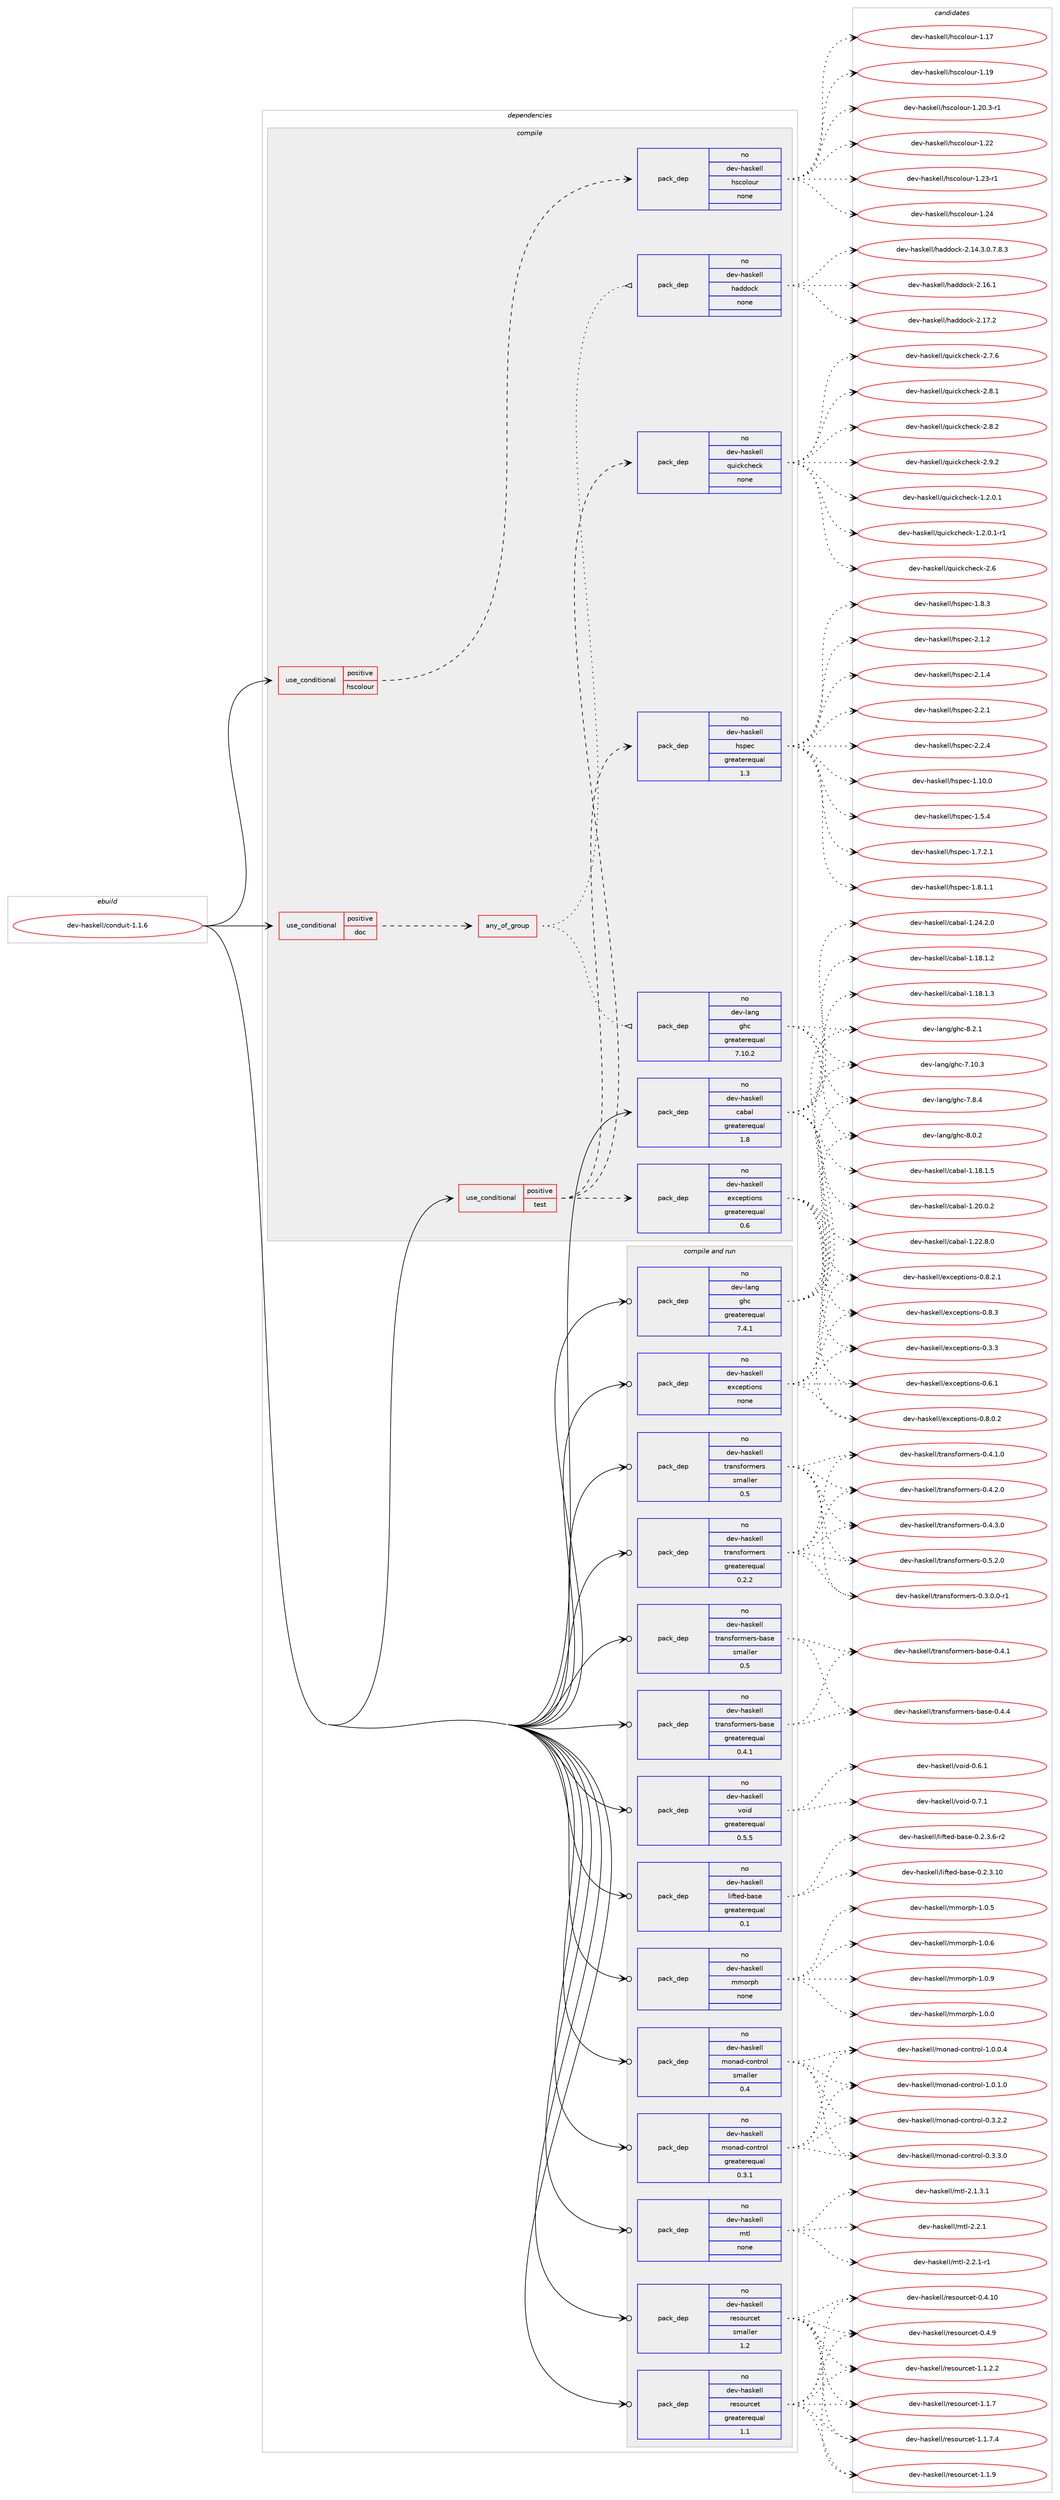 digraph prolog {

# *************
# Graph options
# *************

newrank=true;
concentrate=true;
compound=true;
graph [rankdir=LR,fontname=Helvetica,fontsize=10,ranksep=1.5];#, ranksep=2.5, nodesep=0.2];
edge  [arrowhead=vee];
node  [fontname=Helvetica,fontsize=10];

# **********
# The ebuild
# **********

subgraph cluster_leftcol {
color=gray;
rank=same;
label=<<i>ebuild</i>>;
id [label="dev-haskell/conduit-1.1.6", color=red, width=4, href="../dev-haskell/conduit-1.1.6.svg"];
}

# ****************
# The dependencies
# ****************

subgraph cluster_midcol {
color=gray;
label=<<i>dependencies</i>>;
subgraph cluster_compile {
fillcolor="#eeeeee";
style=filled;
label=<<i>compile</i>>;
subgraph cond18415 {
dependency77601 [label=<<TABLE BORDER="0" CELLBORDER="1" CELLSPACING="0" CELLPADDING="4"><TR><TD ROWSPAN="3" CELLPADDING="10">use_conditional</TD></TR><TR><TD>positive</TD></TR><TR><TD>doc</TD></TR></TABLE>>, shape=none, color=red];
subgraph any1813 {
dependency77602 [label=<<TABLE BORDER="0" CELLBORDER="1" CELLSPACING="0" CELLPADDING="4"><TR><TD CELLPADDING="10">any_of_group</TD></TR></TABLE>>, shape=none, color=red];subgraph pack57343 {
dependency77603 [label=<<TABLE BORDER="0" CELLBORDER="1" CELLSPACING="0" CELLPADDING="4" WIDTH="220"><TR><TD ROWSPAN="6" CELLPADDING="30">pack_dep</TD></TR><TR><TD WIDTH="110">no</TD></TR><TR><TD>dev-haskell</TD></TR><TR><TD>haddock</TD></TR><TR><TD>none</TD></TR><TR><TD></TD></TR></TABLE>>, shape=none, color=blue];
}
dependency77602:e -> dependency77603:w [weight=20,style="dotted",arrowhead="oinv"];
subgraph pack57344 {
dependency77604 [label=<<TABLE BORDER="0" CELLBORDER="1" CELLSPACING="0" CELLPADDING="4" WIDTH="220"><TR><TD ROWSPAN="6" CELLPADDING="30">pack_dep</TD></TR><TR><TD WIDTH="110">no</TD></TR><TR><TD>dev-lang</TD></TR><TR><TD>ghc</TD></TR><TR><TD>greaterequal</TD></TR><TR><TD>7.10.2</TD></TR></TABLE>>, shape=none, color=blue];
}
dependency77602:e -> dependency77604:w [weight=20,style="dotted",arrowhead="oinv"];
}
dependency77601:e -> dependency77602:w [weight=20,style="dashed",arrowhead="vee"];
}
id:e -> dependency77601:w [weight=20,style="solid",arrowhead="vee"];
subgraph cond18416 {
dependency77605 [label=<<TABLE BORDER="0" CELLBORDER="1" CELLSPACING="0" CELLPADDING="4"><TR><TD ROWSPAN="3" CELLPADDING="10">use_conditional</TD></TR><TR><TD>positive</TD></TR><TR><TD>hscolour</TD></TR></TABLE>>, shape=none, color=red];
subgraph pack57345 {
dependency77606 [label=<<TABLE BORDER="0" CELLBORDER="1" CELLSPACING="0" CELLPADDING="4" WIDTH="220"><TR><TD ROWSPAN="6" CELLPADDING="30">pack_dep</TD></TR><TR><TD WIDTH="110">no</TD></TR><TR><TD>dev-haskell</TD></TR><TR><TD>hscolour</TD></TR><TR><TD>none</TD></TR><TR><TD></TD></TR></TABLE>>, shape=none, color=blue];
}
dependency77605:e -> dependency77606:w [weight=20,style="dashed",arrowhead="vee"];
}
id:e -> dependency77605:w [weight=20,style="solid",arrowhead="vee"];
subgraph cond18417 {
dependency77607 [label=<<TABLE BORDER="0" CELLBORDER="1" CELLSPACING="0" CELLPADDING="4"><TR><TD ROWSPAN="3" CELLPADDING="10">use_conditional</TD></TR><TR><TD>positive</TD></TR><TR><TD>test</TD></TR></TABLE>>, shape=none, color=red];
subgraph pack57346 {
dependency77608 [label=<<TABLE BORDER="0" CELLBORDER="1" CELLSPACING="0" CELLPADDING="4" WIDTH="220"><TR><TD ROWSPAN="6" CELLPADDING="30">pack_dep</TD></TR><TR><TD WIDTH="110">no</TD></TR><TR><TD>dev-haskell</TD></TR><TR><TD>exceptions</TD></TR><TR><TD>greaterequal</TD></TR><TR><TD>0.6</TD></TR></TABLE>>, shape=none, color=blue];
}
dependency77607:e -> dependency77608:w [weight=20,style="dashed",arrowhead="vee"];
subgraph pack57347 {
dependency77609 [label=<<TABLE BORDER="0" CELLBORDER="1" CELLSPACING="0" CELLPADDING="4" WIDTH="220"><TR><TD ROWSPAN="6" CELLPADDING="30">pack_dep</TD></TR><TR><TD WIDTH="110">no</TD></TR><TR><TD>dev-haskell</TD></TR><TR><TD>hspec</TD></TR><TR><TD>greaterequal</TD></TR><TR><TD>1.3</TD></TR></TABLE>>, shape=none, color=blue];
}
dependency77607:e -> dependency77609:w [weight=20,style="dashed",arrowhead="vee"];
subgraph pack57348 {
dependency77610 [label=<<TABLE BORDER="0" CELLBORDER="1" CELLSPACING="0" CELLPADDING="4" WIDTH="220"><TR><TD ROWSPAN="6" CELLPADDING="30">pack_dep</TD></TR><TR><TD WIDTH="110">no</TD></TR><TR><TD>dev-haskell</TD></TR><TR><TD>quickcheck</TD></TR><TR><TD>none</TD></TR><TR><TD></TD></TR></TABLE>>, shape=none, color=blue];
}
dependency77607:e -> dependency77610:w [weight=20,style="dashed",arrowhead="vee"];
}
id:e -> dependency77607:w [weight=20,style="solid",arrowhead="vee"];
subgraph pack57349 {
dependency77611 [label=<<TABLE BORDER="0" CELLBORDER="1" CELLSPACING="0" CELLPADDING="4" WIDTH="220"><TR><TD ROWSPAN="6" CELLPADDING="30">pack_dep</TD></TR><TR><TD WIDTH="110">no</TD></TR><TR><TD>dev-haskell</TD></TR><TR><TD>cabal</TD></TR><TR><TD>greaterequal</TD></TR><TR><TD>1.8</TD></TR></TABLE>>, shape=none, color=blue];
}
id:e -> dependency77611:w [weight=20,style="solid",arrowhead="vee"];
}
subgraph cluster_compileandrun {
fillcolor="#eeeeee";
style=filled;
label=<<i>compile and run</i>>;
subgraph pack57350 {
dependency77612 [label=<<TABLE BORDER="0" CELLBORDER="1" CELLSPACING="0" CELLPADDING="4" WIDTH="220"><TR><TD ROWSPAN="6" CELLPADDING="30">pack_dep</TD></TR><TR><TD WIDTH="110">no</TD></TR><TR><TD>dev-haskell</TD></TR><TR><TD>exceptions</TD></TR><TR><TD>none</TD></TR><TR><TD></TD></TR></TABLE>>, shape=none, color=blue];
}
id:e -> dependency77612:w [weight=20,style="solid",arrowhead="odotvee"];
subgraph pack57351 {
dependency77613 [label=<<TABLE BORDER="0" CELLBORDER="1" CELLSPACING="0" CELLPADDING="4" WIDTH="220"><TR><TD ROWSPAN="6" CELLPADDING="30">pack_dep</TD></TR><TR><TD WIDTH="110">no</TD></TR><TR><TD>dev-haskell</TD></TR><TR><TD>lifted-base</TD></TR><TR><TD>greaterequal</TD></TR><TR><TD>0.1</TD></TR></TABLE>>, shape=none, color=blue];
}
id:e -> dependency77613:w [weight=20,style="solid",arrowhead="odotvee"];
subgraph pack57352 {
dependency77614 [label=<<TABLE BORDER="0" CELLBORDER="1" CELLSPACING="0" CELLPADDING="4" WIDTH="220"><TR><TD ROWSPAN="6" CELLPADDING="30">pack_dep</TD></TR><TR><TD WIDTH="110">no</TD></TR><TR><TD>dev-haskell</TD></TR><TR><TD>mmorph</TD></TR><TR><TD>none</TD></TR><TR><TD></TD></TR></TABLE>>, shape=none, color=blue];
}
id:e -> dependency77614:w [weight=20,style="solid",arrowhead="odotvee"];
subgraph pack57353 {
dependency77615 [label=<<TABLE BORDER="0" CELLBORDER="1" CELLSPACING="0" CELLPADDING="4" WIDTH="220"><TR><TD ROWSPAN="6" CELLPADDING="30">pack_dep</TD></TR><TR><TD WIDTH="110">no</TD></TR><TR><TD>dev-haskell</TD></TR><TR><TD>monad-control</TD></TR><TR><TD>greaterequal</TD></TR><TR><TD>0.3.1</TD></TR></TABLE>>, shape=none, color=blue];
}
id:e -> dependency77615:w [weight=20,style="solid",arrowhead="odotvee"];
subgraph pack57354 {
dependency77616 [label=<<TABLE BORDER="0" CELLBORDER="1" CELLSPACING="0" CELLPADDING="4" WIDTH="220"><TR><TD ROWSPAN="6" CELLPADDING="30">pack_dep</TD></TR><TR><TD WIDTH="110">no</TD></TR><TR><TD>dev-haskell</TD></TR><TR><TD>monad-control</TD></TR><TR><TD>smaller</TD></TR><TR><TD>0.4</TD></TR></TABLE>>, shape=none, color=blue];
}
id:e -> dependency77616:w [weight=20,style="solid",arrowhead="odotvee"];
subgraph pack57355 {
dependency77617 [label=<<TABLE BORDER="0" CELLBORDER="1" CELLSPACING="0" CELLPADDING="4" WIDTH="220"><TR><TD ROWSPAN="6" CELLPADDING="30">pack_dep</TD></TR><TR><TD WIDTH="110">no</TD></TR><TR><TD>dev-haskell</TD></TR><TR><TD>mtl</TD></TR><TR><TD>none</TD></TR><TR><TD></TD></TR></TABLE>>, shape=none, color=blue];
}
id:e -> dependency77617:w [weight=20,style="solid",arrowhead="odotvee"];
subgraph pack57356 {
dependency77618 [label=<<TABLE BORDER="0" CELLBORDER="1" CELLSPACING="0" CELLPADDING="4" WIDTH="220"><TR><TD ROWSPAN="6" CELLPADDING="30">pack_dep</TD></TR><TR><TD WIDTH="110">no</TD></TR><TR><TD>dev-haskell</TD></TR><TR><TD>resourcet</TD></TR><TR><TD>greaterequal</TD></TR><TR><TD>1.1</TD></TR></TABLE>>, shape=none, color=blue];
}
id:e -> dependency77618:w [weight=20,style="solid",arrowhead="odotvee"];
subgraph pack57357 {
dependency77619 [label=<<TABLE BORDER="0" CELLBORDER="1" CELLSPACING="0" CELLPADDING="4" WIDTH="220"><TR><TD ROWSPAN="6" CELLPADDING="30">pack_dep</TD></TR><TR><TD WIDTH="110">no</TD></TR><TR><TD>dev-haskell</TD></TR><TR><TD>resourcet</TD></TR><TR><TD>smaller</TD></TR><TR><TD>1.2</TD></TR></TABLE>>, shape=none, color=blue];
}
id:e -> dependency77619:w [weight=20,style="solid",arrowhead="odotvee"];
subgraph pack57358 {
dependency77620 [label=<<TABLE BORDER="0" CELLBORDER="1" CELLSPACING="0" CELLPADDING="4" WIDTH="220"><TR><TD ROWSPAN="6" CELLPADDING="30">pack_dep</TD></TR><TR><TD WIDTH="110">no</TD></TR><TR><TD>dev-haskell</TD></TR><TR><TD>transformers</TD></TR><TR><TD>greaterequal</TD></TR><TR><TD>0.2.2</TD></TR></TABLE>>, shape=none, color=blue];
}
id:e -> dependency77620:w [weight=20,style="solid",arrowhead="odotvee"];
subgraph pack57359 {
dependency77621 [label=<<TABLE BORDER="0" CELLBORDER="1" CELLSPACING="0" CELLPADDING="4" WIDTH="220"><TR><TD ROWSPAN="6" CELLPADDING="30">pack_dep</TD></TR><TR><TD WIDTH="110">no</TD></TR><TR><TD>dev-haskell</TD></TR><TR><TD>transformers</TD></TR><TR><TD>smaller</TD></TR><TR><TD>0.5</TD></TR></TABLE>>, shape=none, color=blue];
}
id:e -> dependency77621:w [weight=20,style="solid",arrowhead="odotvee"];
subgraph pack57360 {
dependency77622 [label=<<TABLE BORDER="0" CELLBORDER="1" CELLSPACING="0" CELLPADDING="4" WIDTH="220"><TR><TD ROWSPAN="6" CELLPADDING="30">pack_dep</TD></TR><TR><TD WIDTH="110">no</TD></TR><TR><TD>dev-haskell</TD></TR><TR><TD>transformers-base</TD></TR><TR><TD>greaterequal</TD></TR><TR><TD>0.4.1</TD></TR></TABLE>>, shape=none, color=blue];
}
id:e -> dependency77622:w [weight=20,style="solid",arrowhead="odotvee"];
subgraph pack57361 {
dependency77623 [label=<<TABLE BORDER="0" CELLBORDER="1" CELLSPACING="0" CELLPADDING="4" WIDTH="220"><TR><TD ROWSPAN="6" CELLPADDING="30">pack_dep</TD></TR><TR><TD WIDTH="110">no</TD></TR><TR><TD>dev-haskell</TD></TR><TR><TD>transformers-base</TD></TR><TR><TD>smaller</TD></TR><TR><TD>0.5</TD></TR></TABLE>>, shape=none, color=blue];
}
id:e -> dependency77623:w [weight=20,style="solid",arrowhead="odotvee"];
subgraph pack57362 {
dependency77624 [label=<<TABLE BORDER="0" CELLBORDER="1" CELLSPACING="0" CELLPADDING="4" WIDTH="220"><TR><TD ROWSPAN="6" CELLPADDING="30">pack_dep</TD></TR><TR><TD WIDTH="110">no</TD></TR><TR><TD>dev-haskell</TD></TR><TR><TD>void</TD></TR><TR><TD>greaterequal</TD></TR><TR><TD>0.5.5</TD></TR></TABLE>>, shape=none, color=blue];
}
id:e -> dependency77624:w [weight=20,style="solid",arrowhead="odotvee"];
subgraph pack57363 {
dependency77625 [label=<<TABLE BORDER="0" CELLBORDER="1" CELLSPACING="0" CELLPADDING="4" WIDTH="220"><TR><TD ROWSPAN="6" CELLPADDING="30">pack_dep</TD></TR><TR><TD WIDTH="110">no</TD></TR><TR><TD>dev-lang</TD></TR><TR><TD>ghc</TD></TR><TR><TD>greaterequal</TD></TR><TR><TD>7.4.1</TD></TR></TABLE>>, shape=none, color=blue];
}
id:e -> dependency77625:w [weight=20,style="solid",arrowhead="odotvee"];
}
subgraph cluster_run {
fillcolor="#eeeeee";
style=filled;
label=<<i>run</i>>;
}
}

# **************
# The candidates
# **************

subgraph cluster_choices {
rank=same;
color=gray;
label=<<i>candidates</i>>;

subgraph choice57343 {
color=black;
nodesep=1;
choice1001011184510497115107101108108471049710010011199107455046495246514648465546564651 [label="dev-haskell/haddock-2.14.3.0.7.8.3", color=red, width=4,href="../dev-haskell/haddock-2.14.3.0.7.8.3.svg"];
choice100101118451049711510710110810847104971001001119910745504649544649 [label="dev-haskell/haddock-2.16.1", color=red, width=4,href="../dev-haskell/haddock-2.16.1.svg"];
choice100101118451049711510710110810847104971001001119910745504649554650 [label="dev-haskell/haddock-2.17.2", color=red, width=4,href="../dev-haskell/haddock-2.17.2.svg"];
dependency77603:e -> choice1001011184510497115107101108108471049710010011199107455046495246514648465546564651:w [style=dotted,weight="100"];
dependency77603:e -> choice100101118451049711510710110810847104971001001119910745504649544649:w [style=dotted,weight="100"];
dependency77603:e -> choice100101118451049711510710110810847104971001001119910745504649554650:w [style=dotted,weight="100"];
}
subgraph choice57344 {
color=black;
nodesep=1;
choice1001011184510897110103471031049945554649484651 [label="dev-lang/ghc-7.10.3", color=red, width=4,href="../dev-lang/ghc-7.10.3.svg"];
choice10010111845108971101034710310499455546564652 [label="dev-lang/ghc-7.8.4", color=red, width=4,href="../dev-lang/ghc-7.8.4.svg"];
choice10010111845108971101034710310499455646484650 [label="dev-lang/ghc-8.0.2", color=red, width=4,href="../dev-lang/ghc-8.0.2.svg"];
choice10010111845108971101034710310499455646504649 [label="dev-lang/ghc-8.2.1", color=red, width=4,href="../dev-lang/ghc-8.2.1.svg"];
dependency77604:e -> choice1001011184510897110103471031049945554649484651:w [style=dotted,weight="100"];
dependency77604:e -> choice10010111845108971101034710310499455546564652:w [style=dotted,weight="100"];
dependency77604:e -> choice10010111845108971101034710310499455646484650:w [style=dotted,weight="100"];
dependency77604:e -> choice10010111845108971101034710310499455646504649:w [style=dotted,weight="100"];
}
subgraph choice57345 {
color=black;
nodesep=1;
choice100101118451049711510710110810847104115991111081111171144549464955 [label="dev-haskell/hscolour-1.17", color=red, width=4,href="../dev-haskell/hscolour-1.17.svg"];
choice100101118451049711510710110810847104115991111081111171144549464957 [label="dev-haskell/hscolour-1.19", color=red, width=4,href="../dev-haskell/hscolour-1.19.svg"];
choice10010111845104971151071011081084710411599111108111117114454946504846514511449 [label="dev-haskell/hscolour-1.20.3-r1", color=red, width=4,href="../dev-haskell/hscolour-1.20.3-r1.svg"];
choice100101118451049711510710110810847104115991111081111171144549465050 [label="dev-haskell/hscolour-1.22", color=red, width=4,href="../dev-haskell/hscolour-1.22.svg"];
choice1001011184510497115107101108108471041159911110811111711445494650514511449 [label="dev-haskell/hscolour-1.23-r1", color=red, width=4,href="../dev-haskell/hscolour-1.23-r1.svg"];
choice100101118451049711510710110810847104115991111081111171144549465052 [label="dev-haskell/hscolour-1.24", color=red, width=4,href="../dev-haskell/hscolour-1.24.svg"];
dependency77606:e -> choice100101118451049711510710110810847104115991111081111171144549464955:w [style=dotted,weight="100"];
dependency77606:e -> choice100101118451049711510710110810847104115991111081111171144549464957:w [style=dotted,weight="100"];
dependency77606:e -> choice10010111845104971151071011081084710411599111108111117114454946504846514511449:w [style=dotted,weight="100"];
dependency77606:e -> choice100101118451049711510710110810847104115991111081111171144549465050:w [style=dotted,weight="100"];
dependency77606:e -> choice1001011184510497115107101108108471041159911110811111711445494650514511449:w [style=dotted,weight="100"];
dependency77606:e -> choice100101118451049711510710110810847104115991111081111171144549465052:w [style=dotted,weight="100"];
}
subgraph choice57346 {
color=black;
nodesep=1;
choice10010111845104971151071011081084710112099101112116105111110115454846514651 [label="dev-haskell/exceptions-0.3.3", color=red, width=4,href="../dev-haskell/exceptions-0.3.3.svg"];
choice10010111845104971151071011081084710112099101112116105111110115454846544649 [label="dev-haskell/exceptions-0.6.1", color=red, width=4,href="../dev-haskell/exceptions-0.6.1.svg"];
choice100101118451049711510710110810847101120991011121161051111101154548465646484650 [label="dev-haskell/exceptions-0.8.0.2", color=red, width=4,href="../dev-haskell/exceptions-0.8.0.2.svg"];
choice100101118451049711510710110810847101120991011121161051111101154548465646504649 [label="dev-haskell/exceptions-0.8.2.1", color=red, width=4,href="../dev-haskell/exceptions-0.8.2.1.svg"];
choice10010111845104971151071011081084710112099101112116105111110115454846564651 [label="dev-haskell/exceptions-0.8.3", color=red, width=4,href="../dev-haskell/exceptions-0.8.3.svg"];
dependency77608:e -> choice10010111845104971151071011081084710112099101112116105111110115454846514651:w [style=dotted,weight="100"];
dependency77608:e -> choice10010111845104971151071011081084710112099101112116105111110115454846544649:w [style=dotted,weight="100"];
dependency77608:e -> choice100101118451049711510710110810847101120991011121161051111101154548465646484650:w [style=dotted,weight="100"];
dependency77608:e -> choice100101118451049711510710110810847101120991011121161051111101154548465646504649:w [style=dotted,weight="100"];
dependency77608:e -> choice10010111845104971151071011081084710112099101112116105111110115454846564651:w [style=dotted,weight="100"];
}
subgraph choice57347 {
color=black;
nodesep=1;
choice1001011184510497115107101108108471041151121019945494649484648 [label="dev-haskell/hspec-1.10.0", color=red, width=4,href="../dev-haskell/hspec-1.10.0.svg"];
choice10010111845104971151071011081084710411511210199454946534652 [label="dev-haskell/hspec-1.5.4", color=red, width=4,href="../dev-haskell/hspec-1.5.4.svg"];
choice100101118451049711510710110810847104115112101994549465546504649 [label="dev-haskell/hspec-1.7.2.1", color=red, width=4,href="../dev-haskell/hspec-1.7.2.1.svg"];
choice100101118451049711510710110810847104115112101994549465646494649 [label="dev-haskell/hspec-1.8.1.1", color=red, width=4,href="../dev-haskell/hspec-1.8.1.1.svg"];
choice10010111845104971151071011081084710411511210199454946564651 [label="dev-haskell/hspec-1.8.3", color=red, width=4,href="../dev-haskell/hspec-1.8.3.svg"];
choice10010111845104971151071011081084710411511210199455046494650 [label="dev-haskell/hspec-2.1.2", color=red, width=4,href="../dev-haskell/hspec-2.1.2.svg"];
choice10010111845104971151071011081084710411511210199455046494652 [label="dev-haskell/hspec-2.1.4", color=red, width=4,href="../dev-haskell/hspec-2.1.4.svg"];
choice10010111845104971151071011081084710411511210199455046504649 [label="dev-haskell/hspec-2.2.1", color=red, width=4,href="../dev-haskell/hspec-2.2.1.svg"];
choice10010111845104971151071011081084710411511210199455046504652 [label="dev-haskell/hspec-2.2.4", color=red, width=4,href="../dev-haskell/hspec-2.2.4.svg"];
dependency77609:e -> choice1001011184510497115107101108108471041151121019945494649484648:w [style=dotted,weight="100"];
dependency77609:e -> choice10010111845104971151071011081084710411511210199454946534652:w [style=dotted,weight="100"];
dependency77609:e -> choice100101118451049711510710110810847104115112101994549465546504649:w [style=dotted,weight="100"];
dependency77609:e -> choice100101118451049711510710110810847104115112101994549465646494649:w [style=dotted,weight="100"];
dependency77609:e -> choice10010111845104971151071011081084710411511210199454946564651:w [style=dotted,weight="100"];
dependency77609:e -> choice10010111845104971151071011081084710411511210199455046494650:w [style=dotted,weight="100"];
dependency77609:e -> choice10010111845104971151071011081084710411511210199455046494652:w [style=dotted,weight="100"];
dependency77609:e -> choice10010111845104971151071011081084710411511210199455046504649:w [style=dotted,weight="100"];
dependency77609:e -> choice10010111845104971151071011081084710411511210199455046504652:w [style=dotted,weight="100"];
}
subgraph choice57348 {
color=black;
nodesep=1;
choice1001011184510497115107101108108471131171059910799104101991074549465046484649 [label="dev-haskell/quickcheck-1.2.0.1", color=red, width=4,href="../dev-haskell/quickcheck-1.2.0.1.svg"];
choice10010111845104971151071011081084711311710599107991041019910745494650464846494511449 [label="dev-haskell/quickcheck-1.2.0.1-r1", color=red, width=4,href="../dev-haskell/quickcheck-1.2.0.1-r1.svg"];
choice10010111845104971151071011081084711311710599107991041019910745504654 [label="dev-haskell/quickcheck-2.6", color=red, width=4,href="../dev-haskell/quickcheck-2.6.svg"];
choice100101118451049711510710110810847113117105991079910410199107455046554654 [label="dev-haskell/quickcheck-2.7.6", color=red, width=4,href="../dev-haskell/quickcheck-2.7.6.svg"];
choice100101118451049711510710110810847113117105991079910410199107455046564649 [label="dev-haskell/quickcheck-2.8.1", color=red, width=4,href="../dev-haskell/quickcheck-2.8.1.svg"];
choice100101118451049711510710110810847113117105991079910410199107455046564650 [label="dev-haskell/quickcheck-2.8.2", color=red, width=4,href="../dev-haskell/quickcheck-2.8.2.svg"];
choice100101118451049711510710110810847113117105991079910410199107455046574650 [label="dev-haskell/quickcheck-2.9.2", color=red, width=4,href="../dev-haskell/quickcheck-2.9.2.svg"];
dependency77610:e -> choice1001011184510497115107101108108471131171059910799104101991074549465046484649:w [style=dotted,weight="100"];
dependency77610:e -> choice10010111845104971151071011081084711311710599107991041019910745494650464846494511449:w [style=dotted,weight="100"];
dependency77610:e -> choice10010111845104971151071011081084711311710599107991041019910745504654:w [style=dotted,weight="100"];
dependency77610:e -> choice100101118451049711510710110810847113117105991079910410199107455046554654:w [style=dotted,weight="100"];
dependency77610:e -> choice100101118451049711510710110810847113117105991079910410199107455046564649:w [style=dotted,weight="100"];
dependency77610:e -> choice100101118451049711510710110810847113117105991079910410199107455046564650:w [style=dotted,weight="100"];
dependency77610:e -> choice100101118451049711510710110810847113117105991079910410199107455046574650:w [style=dotted,weight="100"];
}
subgraph choice57349 {
color=black;
nodesep=1;
choice10010111845104971151071011081084799979897108454946495646494650 [label="dev-haskell/cabal-1.18.1.2", color=red, width=4,href="../dev-haskell/cabal-1.18.1.2.svg"];
choice10010111845104971151071011081084799979897108454946495646494651 [label="dev-haskell/cabal-1.18.1.3", color=red, width=4,href="../dev-haskell/cabal-1.18.1.3.svg"];
choice10010111845104971151071011081084799979897108454946495646494653 [label="dev-haskell/cabal-1.18.1.5", color=red, width=4,href="../dev-haskell/cabal-1.18.1.5.svg"];
choice10010111845104971151071011081084799979897108454946504846484650 [label="dev-haskell/cabal-1.20.0.2", color=red, width=4,href="../dev-haskell/cabal-1.20.0.2.svg"];
choice10010111845104971151071011081084799979897108454946505046564648 [label="dev-haskell/cabal-1.22.8.0", color=red, width=4,href="../dev-haskell/cabal-1.22.8.0.svg"];
choice10010111845104971151071011081084799979897108454946505246504648 [label="dev-haskell/cabal-1.24.2.0", color=red, width=4,href="../dev-haskell/cabal-1.24.2.0.svg"];
dependency77611:e -> choice10010111845104971151071011081084799979897108454946495646494650:w [style=dotted,weight="100"];
dependency77611:e -> choice10010111845104971151071011081084799979897108454946495646494651:w [style=dotted,weight="100"];
dependency77611:e -> choice10010111845104971151071011081084799979897108454946495646494653:w [style=dotted,weight="100"];
dependency77611:e -> choice10010111845104971151071011081084799979897108454946504846484650:w [style=dotted,weight="100"];
dependency77611:e -> choice10010111845104971151071011081084799979897108454946505046564648:w [style=dotted,weight="100"];
dependency77611:e -> choice10010111845104971151071011081084799979897108454946505246504648:w [style=dotted,weight="100"];
}
subgraph choice57350 {
color=black;
nodesep=1;
choice10010111845104971151071011081084710112099101112116105111110115454846514651 [label="dev-haskell/exceptions-0.3.3", color=red, width=4,href="../dev-haskell/exceptions-0.3.3.svg"];
choice10010111845104971151071011081084710112099101112116105111110115454846544649 [label="dev-haskell/exceptions-0.6.1", color=red, width=4,href="../dev-haskell/exceptions-0.6.1.svg"];
choice100101118451049711510710110810847101120991011121161051111101154548465646484650 [label="dev-haskell/exceptions-0.8.0.2", color=red, width=4,href="../dev-haskell/exceptions-0.8.0.2.svg"];
choice100101118451049711510710110810847101120991011121161051111101154548465646504649 [label="dev-haskell/exceptions-0.8.2.1", color=red, width=4,href="../dev-haskell/exceptions-0.8.2.1.svg"];
choice10010111845104971151071011081084710112099101112116105111110115454846564651 [label="dev-haskell/exceptions-0.8.3", color=red, width=4,href="../dev-haskell/exceptions-0.8.3.svg"];
dependency77612:e -> choice10010111845104971151071011081084710112099101112116105111110115454846514651:w [style=dotted,weight="100"];
dependency77612:e -> choice10010111845104971151071011081084710112099101112116105111110115454846544649:w [style=dotted,weight="100"];
dependency77612:e -> choice100101118451049711510710110810847101120991011121161051111101154548465646484650:w [style=dotted,weight="100"];
dependency77612:e -> choice100101118451049711510710110810847101120991011121161051111101154548465646504649:w [style=dotted,weight="100"];
dependency77612:e -> choice10010111845104971151071011081084710112099101112116105111110115454846564651:w [style=dotted,weight="100"];
}
subgraph choice57351 {
color=black;
nodesep=1;
choice100101118451049711510710110810847108105102116101100459897115101454846504651464948 [label="dev-haskell/lifted-base-0.2.3.10", color=red, width=4,href="../dev-haskell/lifted-base-0.2.3.10.svg"];
choice10010111845104971151071011081084710810510211610110045989711510145484650465146544511450 [label="dev-haskell/lifted-base-0.2.3.6-r2", color=red, width=4,href="../dev-haskell/lifted-base-0.2.3.6-r2.svg"];
dependency77613:e -> choice100101118451049711510710110810847108105102116101100459897115101454846504651464948:w [style=dotted,weight="100"];
dependency77613:e -> choice10010111845104971151071011081084710810510211610110045989711510145484650465146544511450:w [style=dotted,weight="100"];
}
subgraph choice57352 {
color=black;
nodesep=1;
choice100101118451049711510710110810847109109111114112104454946484648 [label="dev-haskell/mmorph-1.0.0", color=red, width=4,href="../dev-haskell/mmorph-1.0.0.svg"];
choice100101118451049711510710110810847109109111114112104454946484653 [label="dev-haskell/mmorph-1.0.5", color=red, width=4,href="../dev-haskell/mmorph-1.0.5.svg"];
choice100101118451049711510710110810847109109111114112104454946484654 [label="dev-haskell/mmorph-1.0.6", color=red, width=4,href="../dev-haskell/mmorph-1.0.6.svg"];
choice100101118451049711510710110810847109109111114112104454946484657 [label="dev-haskell/mmorph-1.0.9", color=red, width=4,href="../dev-haskell/mmorph-1.0.9.svg"];
dependency77614:e -> choice100101118451049711510710110810847109109111114112104454946484648:w [style=dotted,weight="100"];
dependency77614:e -> choice100101118451049711510710110810847109109111114112104454946484653:w [style=dotted,weight="100"];
dependency77614:e -> choice100101118451049711510710110810847109109111114112104454946484654:w [style=dotted,weight="100"];
dependency77614:e -> choice100101118451049711510710110810847109109111114112104454946484657:w [style=dotted,weight="100"];
}
subgraph choice57353 {
color=black;
nodesep=1;
choice1001011184510497115107101108108471091111109710045991111101161141111084548465146504650 [label="dev-haskell/monad-control-0.3.2.2", color=red, width=4,href="../dev-haskell/monad-control-0.3.2.2.svg"];
choice1001011184510497115107101108108471091111109710045991111101161141111084548465146514648 [label="dev-haskell/monad-control-0.3.3.0", color=red, width=4,href="../dev-haskell/monad-control-0.3.3.0.svg"];
choice1001011184510497115107101108108471091111109710045991111101161141111084549464846484652 [label="dev-haskell/monad-control-1.0.0.4", color=red, width=4,href="../dev-haskell/monad-control-1.0.0.4.svg"];
choice1001011184510497115107101108108471091111109710045991111101161141111084549464846494648 [label="dev-haskell/monad-control-1.0.1.0", color=red, width=4,href="../dev-haskell/monad-control-1.0.1.0.svg"];
dependency77615:e -> choice1001011184510497115107101108108471091111109710045991111101161141111084548465146504650:w [style=dotted,weight="100"];
dependency77615:e -> choice1001011184510497115107101108108471091111109710045991111101161141111084548465146514648:w [style=dotted,weight="100"];
dependency77615:e -> choice1001011184510497115107101108108471091111109710045991111101161141111084549464846484652:w [style=dotted,weight="100"];
dependency77615:e -> choice1001011184510497115107101108108471091111109710045991111101161141111084549464846494648:w [style=dotted,weight="100"];
}
subgraph choice57354 {
color=black;
nodesep=1;
choice1001011184510497115107101108108471091111109710045991111101161141111084548465146504650 [label="dev-haskell/monad-control-0.3.2.2", color=red, width=4,href="../dev-haskell/monad-control-0.3.2.2.svg"];
choice1001011184510497115107101108108471091111109710045991111101161141111084548465146514648 [label="dev-haskell/monad-control-0.3.3.0", color=red, width=4,href="../dev-haskell/monad-control-0.3.3.0.svg"];
choice1001011184510497115107101108108471091111109710045991111101161141111084549464846484652 [label="dev-haskell/monad-control-1.0.0.4", color=red, width=4,href="../dev-haskell/monad-control-1.0.0.4.svg"];
choice1001011184510497115107101108108471091111109710045991111101161141111084549464846494648 [label="dev-haskell/monad-control-1.0.1.0", color=red, width=4,href="../dev-haskell/monad-control-1.0.1.0.svg"];
dependency77616:e -> choice1001011184510497115107101108108471091111109710045991111101161141111084548465146504650:w [style=dotted,weight="100"];
dependency77616:e -> choice1001011184510497115107101108108471091111109710045991111101161141111084548465146514648:w [style=dotted,weight="100"];
dependency77616:e -> choice1001011184510497115107101108108471091111109710045991111101161141111084549464846484652:w [style=dotted,weight="100"];
dependency77616:e -> choice1001011184510497115107101108108471091111109710045991111101161141111084549464846494648:w [style=dotted,weight="100"];
}
subgraph choice57355 {
color=black;
nodesep=1;
choice1001011184510497115107101108108471091161084550464946514649 [label="dev-haskell/mtl-2.1.3.1", color=red, width=4,href="../dev-haskell/mtl-2.1.3.1.svg"];
choice100101118451049711510710110810847109116108455046504649 [label="dev-haskell/mtl-2.2.1", color=red, width=4,href="../dev-haskell/mtl-2.2.1.svg"];
choice1001011184510497115107101108108471091161084550465046494511449 [label="dev-haskell/mtl-2.2.1-r1", color=red, width=4,href="../dev-haskell/mtl-2.2.1-r1.svg"];
dependency77617:e -> choice1001011184510497115107101108108471091161084550464946514649:w [style=dotted,weight="100"];
dependency77617:e -> choice100101118451049711510710110810847109116108455046504649:w [style=dotted,weight="100"];
dependency77617:e -> choice1001011184510497115107101108108471091161084550465046494511449:w [style=dotted,weight="100"];
}
subgraph choice57356 {
color=black;
nodesep=1;
choice1001011184510497115107101108108471141011151111171149910111645484652464948 [label="dev-haskell/resourcet-0.4.10", color=red, width=4,href="../dev-haskell/resourcet-0.4.10.svg"];
choice10010111845104971151071011081084711410111511111711499101116454846524657 [label="dev-haskell/resourcet-0.4.9", color=red, width=4,href="../dev-haskell/resourcet-0.4.9.svg"];
choice100101118451049711510710110810847114101115111117114991011164549464946504650 [label="dev-haskell/resourcet-1.1.2.2", color=red, width=4,href="../dev-haskell/resourcet-1.1.2.2.svg"];
choice10010111845104971151071011081084711410111511111711499101116454946494655 [label="dev-haskell/resourcet-1.1.7", color=red, width=4,href="../dev-haskell/resourcet-1.1.7.svg"];
choice100101118451049711510710110810847114101115111117114991011164549464946554652 [label="dev-haskell/resourcet-1.1.7.4", color=red, width=4,href="../dev-haskell/resourcet-1.1.7.4.svg"];
choice10010111845104971151071011081084711410111511111711499101116454946494657 [label="dev-haskell/resourcet-1.1.9", color=red, width=4,href="../dev-haskell/resourcet-1.1.9.svg"];
dependency77618:e -> choice1001011184510497115107101108108471141011151111171149910111645484652464948:w [style=dotted,weight="100"];
dependency77618:e -> choice10010111845104971151071011081084711410111511111711499101116454846524657:w [style=dotted,weight="100"];
dependency77618:e -> choice100101118451049711510710110810847114101115111117114991011164549464946504650:w [style=dotted,weight="100"];
dependency77618:e -> choice10010111845104971151071011081084711410111511111711499101116454946494655:w [style=dotted,weight="100"];
dependency77618:e -> choice100101118451049711510710110810847114101115111117114991011164549464946554652:w [style=dotted,weight="100"];
dependency77618:e -> choice10010111845104971151071011081084711410111511111711499101116454946494657:w [style=dotted,weight="100"];
}
subgraph choice57357 {
color=black;
nodesep=1;
choice1001011184510497115107101108108471141011151111171149910111645484652464948 [label="dev-haskell/resourcet-0.4.10", color=red, width=4,href="../dev-haskell/resourcet-0.4.10.svg"];
choice10010111845104971151071011081084711410111511111711499101116454846524657 [label="dev-haskell/resourcet-0.4.9", color=red, width=4,href="../dev-haskell/resourcet-0.4.9.svg"];
choice100101118451049711510710110810847114101115111117114991011164549464946504650 [label="dev-haskell/resourcet-1.1.2.2", color=red, width=4,href="../dev-haskell/resourcet-1.1.2.2.svg"];
choice10010111845104971151071011081084711410111511111711499101116454946494655 [label="dev-haskell/resourcet-1.1.7", color=red, width=4,href="../dev-haskell/resourcet-1.1.7.svg"];
choice100101118451049711510710110810847114101115111117114991011164549464946554652 [label="dev-haskell/resourcet-1.1.7.4", color=red, width=4,href="../dev-haskell/resourcet-1.1.7.4.svg"];
choice10010111845104971151071011081084711410111511111711499101116454946494657 [label="dev-haskell/resourcet-1.1.9", color=red, width=4,href="../dev-haskell/resourcet-1.1.9.svg"];
dependency77619:e -> choice1001011184510497115107101108108471141011151111171149910111645484652464948:w [style=dotted,weight="100"];
dependency77619:e -> choice10010111845104971151071011081084711410111511111711499101116454846524657:w [style=dotted,weight="100"];
dependency77619:e -> choice100101118451049711510710110810847114101115111117114991011164549464946504650:w [style=dotted,weight="100"];
dependency77619:e -> choice10010111845104971151071011081084711410111511111711499101116454946494655:w [style=dotted,weight="100"];
dependency77619:e -> choice100101118451049711510710110810847114101115111117114991011164549464946554652:w [style=dotted,weight="100"];
dependency77619:e -> choice10010111845104971151071011081084711410111511111711499101116454946494657:w [style=dotted,weight="100"];
}
subgraph choice57358 {
color=black;
nodesep=1;
choice1001011184510497115107101108108471161149711011510211111410910111411545484651464846484511449 [label="dev-haskell/transformers-0.3.0.0-r1", color=red, width=4,href="../dev-haskell/transformers-0.3.0.0-r1.svg"];
choice100101118451049711510710110810847116114971101151021111141091011141154548465246494648 [label="dev-haskell/transformers-0.4.1.0", color=red, width=4,href="../dev-haskell/transformers-0.4.1.0.svg"];
choice100101118451049711510710110810847116114971101151021111141091011141154548465246504648 [label="dev-haskell/transformers-0.4.2.0", color=red, width=4,href="../dev-haskell/transformers-0.4.2.0.svg"];
choice100101118451049711510710110810847116114971101151021111141091011141154548465246514648 [label="dev-haskell/transformers-0.4.3.0", color=red, width=4,href="../dev-haskell/transformers-0.4.3.0.svg"];
choice100101118451049711510710110810847116114971101151021111141091011141154548465346504648 [label="dev-haskell/transformers-0.5.2.0", color=red, width=4,href="../dev-haskell/transformers-0.5.2.0.svg"];
dependency77620:e -> choice1001011184510497115107101108108471161149711011510211111410910111411545484651464846484511449:w [style=dotted,weight="100"];
dependency77620:e -> choice100101118451049711510710110810847116114971101151021111141091011141154548465246494648:w [style=dotted,weight="100"];
dependency77620:e -> choice100101118451049711510710110810847116114971101151021111141091011141154548465246504648:w [style=dotted,weight="100"];
dependency77620:e -> choice100101118451049711510710110810847116114971101151021111141091011141154548465246514648:w [style=dotted,weight="100"];
dependency77620:e -> choice100101118451049711510710110810847116114971101151021111141091011141154548465346504648:w [style=dotted,weight="100"];
}
subgraph choice57359 {
color=black;
nodesep=1;
choice1001011184510497115107101108108471161149711011510211111410910111411545484651464846484511449 [label="dev-haskell/transformers-0.3.0.0-r1", color=red, width=4,href="../dev-haskell/transformers-0.3.0.0-r1.svg"];
choice100101118451049711510710110810847116114971101151021111141091011141154548465246494648 [label="dev-haskell/transformers-0.4.1.0", color=red, width=4,href="../dev-haskell/transformers-0.4.1.0.svg"];
choice100101118451049711510710110810847116114971101151021111141091011141154548465246504648 [label="dev-haskell/transformers-0.4.2.0", color=red, width=4,href="../dev-haskell/transformers-0.4.2.0.svg"];
choice100101118451049711510710110810847116114971101151021111141091011141154548465246514648 [label="dev-haskell/transformers-0.4.3.0", color=red, width=4,href="../dev-haskell/transformers-0.4.3.0.svg"];
choice100101118451049711510710110810847116114971101151021111141091011141154548465346504648 [label="dev-haskell/transformers-0.5.2.0", color=red, width=4,href="../dev-haskell/transformers-0.5.2.0.svg"];
dependency77621:e -> choice1001011184510497115107101108108471161149711011510211111410910111411545484651464846484511449:w [style=dotted,weight="100"];
dependency77621:e -> choice100101118451049711510710110810847116114971101151021111141091011141154548465246494648:w [style=dotted,weight="100"];
dependency77621:e -> choice100101118451049711510710110810847116114971101151021111141091011141154548465246504648:w [style=dotted,weight="100"];
dependency77621:e -> choice100101118451049711510710110810847116114971101151021111141091011141154548465246514648:w [style=dotted,weight="100"];
dependency77621:e -> choice100101118451049711510710110810847116114971101151021111141091011141154548465346504648:w [style=dotted,weight="100"];
}
subgraph choice57360 {
color=black;
nodesep=1;
choice10010111845104971151071011081084711611497110115102111114109101114115459897115101454846524649 [label="dev-haskell/transformers-base-0.4.1", color=red, width=4,href="../dev-haskell/transformers-base-0.4.1.svg"];
choice10010111845104971151071011081084711611497110115102111114109101114115459897115101454846524652 [label="dev-haskell/transformers-base-0.4.4", color=red, width=4,href="../dev-haskell/transformers-base-0.4.4.svg"];
dependency77622:e -> choice10010111845104971151071011081084711611497110115102111114109101114115459897115101454846524649:w [style=dotted,weight="100"];
dependency77622:e -> choice10010111845104971151071011081084711611497110115102111114109101114115459897115101454846524652:w [style=dotted,weight="100"];
}
subgraph choice57361 {
color=black;
nodesep=1;
choice10010111845104971151071011081084711611497110115102111114109101114115459897115101454846524649 [label="dev-haskell/transformers-base-0.4.1", color=red, width=4,href="../dev-haskell/transformers-base-0.4.1.svg"];
choice10010111845104971151071011081084711611497110115102111114109101114115459897115101454846524652 [label="dev-haskell/transformers-base-0.4.4", color=red, width=4,href="../dev-haskell/transformers-base-0.4.4.svg"];
dependency77623:e -> choice10010111845104971151071011081084711611497110115102111114109101114115459897115101454846524649:w [style=dotted,weight="100"];
dependency77623:e -> choice10010111845104971151071011081084711611497110115102111114109101114115459897115101454846524652:w [style=dotted,weight="100"];
}
subgraph choice57362 {
color=black;
nodesep=1;
choice100101118451049711510710110810847118111105100454846544649 [label="dev-haskell/void-0.6.1", color=red, width=4,href="../dev-haskell/void-0.6.1.svg"];
choice100101118451049711510710110810847118111105100454846554649 [label="dev-haskell/void-0.7.1", color=red, width=4,href="../dev-haskell/void-0.7.1.svg"];
dependency77624:e -> choice100101118451049711510710110810847118111105100454846544649:w [style=dotted,weight="100"];
dependency77624:e -> choice100101118451049711510710110810847118111105100454846554649:w [style=dotted,weight="100"];
}
subgraph choice57363 {
color=black;
nodesep=1;
choice1001011184510897110103471031049945554649484651 [label="dev-lang/ghc-7.10.3", color=red, width=4,href="../dev-lang/ghc-7.10.3.svg"];
choice10010111845108971101034710310499455546564652 [label="dev-lang/ghc-7.8.4", color=red, width=4,href="../dev-lang/ghc-7.8.4.svg"];
choice10010111845108971101034710310499455646484650 [label="dev-lang/ghc-8.0.2", color=red, width=4,href="../dev-lang/ghc-8.0.2.svg"];
choice10010111845108971101034710310499455646504649 [label="dev-lang/ghc-8.2.1", color=red, width=4,href="../dev-lang/ghc-8.2.1.svg"];
dependency77625:e -> choice1001011184510897110103471031049945554649484651:w [style=dotted,weight="100"];
dependency77625:e -> choice10010111845108971101034710310499455546564652:w [style=dotted,weight="100"];
dependency77625:e -> choice10010111845108971101034710310499455646484650:w [style=dotted,weight="100"];
dependency77625:e -> choice10010111845108971101034710310499455646504649:w [style=dotted,weight="100"];
}
}

}
